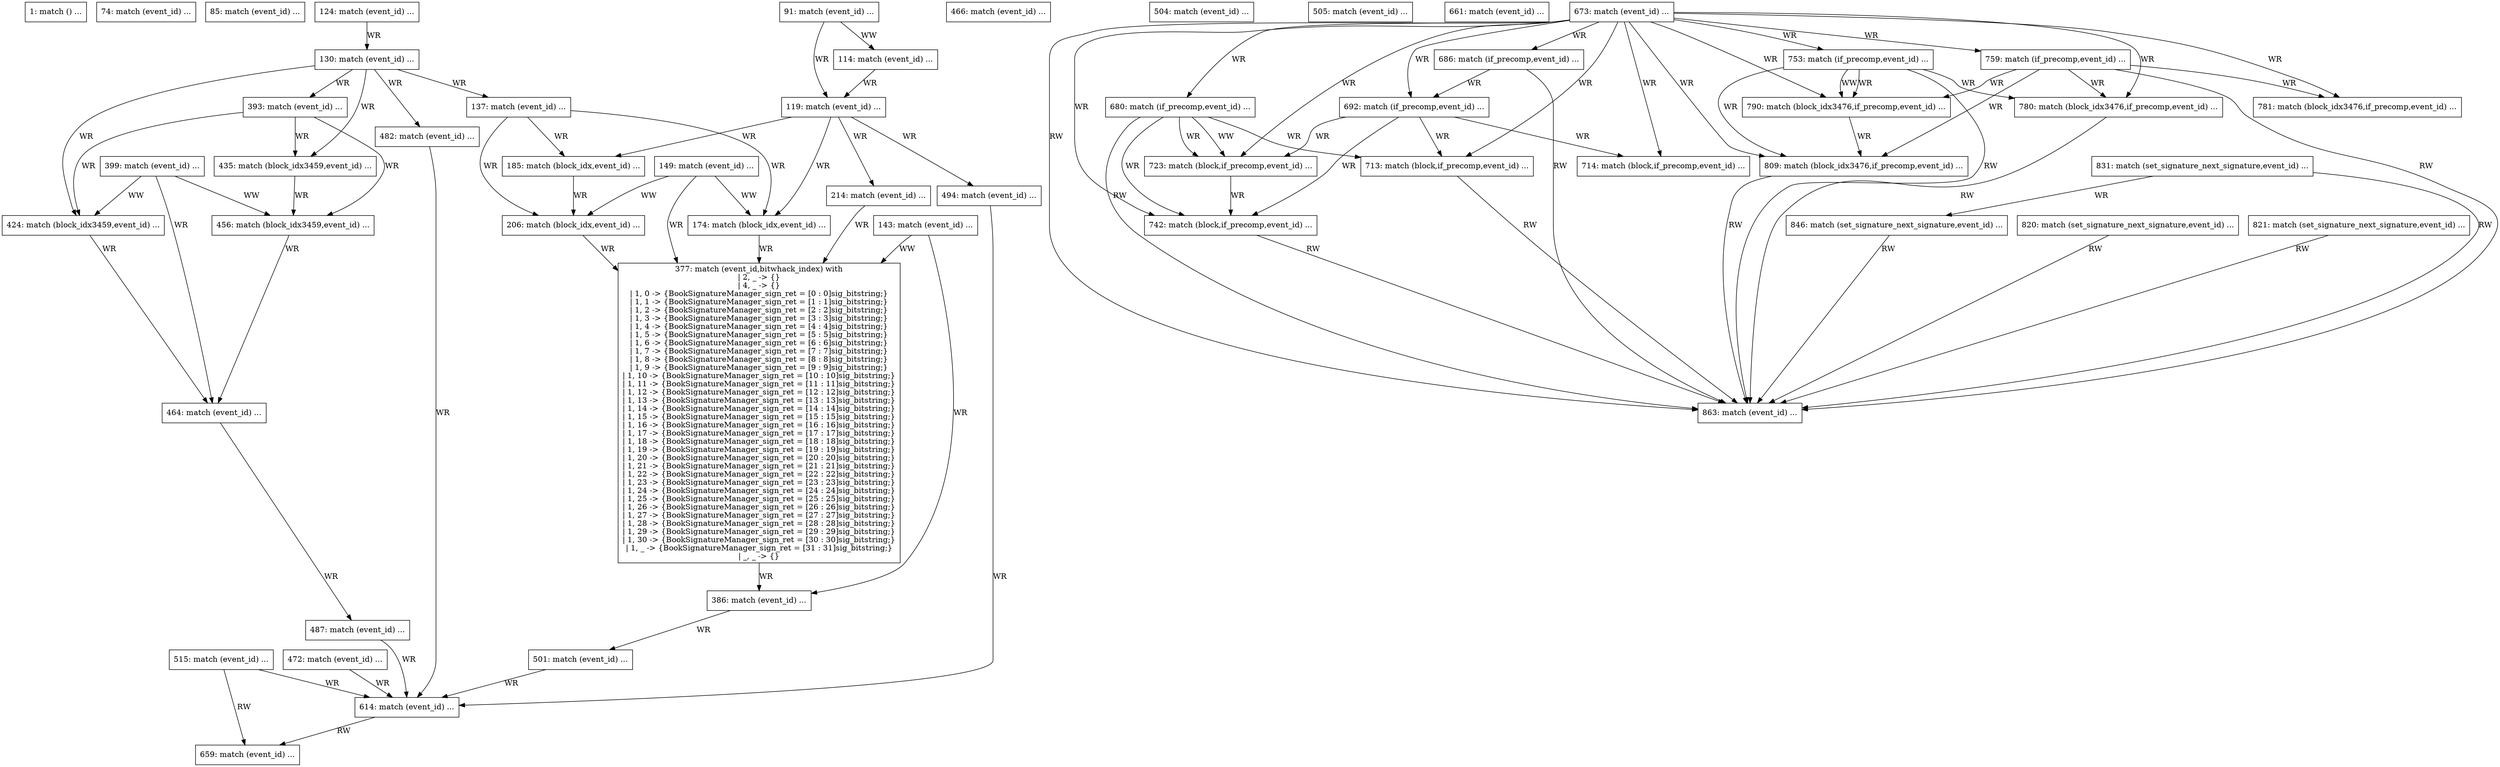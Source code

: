digraph G {
  "1: match () ...
" [shape=box, ];
  "74: match (event_id) ...
" [shape=box, ];
  "85: match (event_id) ...
" [shape=box, ];
  "91: match (event_id) ...
" [shape=box, ];
  "114: match (event_id) ...
" [shape=box, ];
  "119: match (event_id) ...
" [shape=box, ];
  "124: match (event_id) ...
" [shape=box, ];
  "130: match (event_id) ...
" [shape=box, ];
  "137: match (event_id) ...
" [shape=box, ];
  "143: match (event_id) ...
" [shape=box, ];
  "149: match (event_id) ...
" [shape=box, ];
  "174: match (block_idx,event_id) ...
" [shape=box, ];
  "185: match (block_idx,event_id) ...
" [shape=box, ];
  "206: match (block_idx,event_id) ...
" [shape=box, ];
  "214: match (event_id) ...
" [shape=box, ];
  "377: match (event_id,bitwhack_index) with
| 2, _ -> {}
| 4, _ -> {}
| 1, 0 -> {BookSignatureManager_sign_ret = [0 : 0]sig_bitstring;}
| 1, 1 -> {BookSignatureManager_sign_ret = [1 : 1]sig_bitstring;}
| 1, 2 -> {BookSignatureManager_sign_ret = [2 : 2]sig_bitstring;}
| 1, 3 -> {BookSignatureManager_sign_ret = [3 : 3]sig_bitstring;}
| 1, 4 -> {BookSignatureManager_sign_ret = [4 : 4]sig_bitstring;}
| 1, 5 -> {BookSignatureManager_sign_ret = [5 : 5]sig_bitstring;}
| 1, 6 -> {BookSignatureManager_sign_ret = [6 : 6]sig_bitstring;}
| 1, 7 -> {BookSignatureManager_sign_ret = [7 : 7]sig_bitstring;}
| 1, 8 -> {BookSignatureManager_sign_ret = [8 : 8]sig_bitstring;}
| 1, 9 -> {BookSignatureManager_sign_ret = [9 : 9]sig_bitstring;}
| 1, 10 -> {BookSignatureManager_sign_ret = [10 : 10]sig_bitstring;}
| 1, 11 -> {BookSignatureManager_sign_ret = [11 : 11]sig_bitstring;}
| 1, 12 -> {BookSignatureManager_sign_ret = [12 : 12]sig_bitstring;}
| 1, 13 -> {BookSignatureManager_sign_ret = [13 : 13]sig_bitstring;}
| 1, 14 -> {BookSignatureManager_sign_ret = [14 : 14]sig_bitstring;}
| 1, 15 -> {BookSignatureManager_sign_ret = [15 : 15]sig_bitstring;}
| 1, 16 -> {BookSignatureManager_sign_ret = [16 : 16]sig_bitstring;}
| 1, 17 -> {BookSignatureManager_sign_ret = [17 : 17]sig_bitstring;}
| 1, 18 -> {BookSignatureManager_sign_ret = [18 : 18]sig_bitstring;}
| 1, 19 -> {BookSignatureManager_sign_ret = [19 : 19]sig_bitstring;}
| 1, 20 -> {BookSignatureManager_sign_ret = [20 : 20]sig_bitstring;}
| 1, 21 -> {BookSignatureManager_sign_ret = [21 : 21]sig_bitstring;}
| 1, 22 -> {BookSignatureManager_sign_ret = [22 : 22]sig_bitstring;}
| 1, 23 -> {BookSignatureManager_sign_ret = [23 : 23]sig_bitstring;}
| 1, 24 -> {BookSignatureManager_sign_ret = [24 : 24]sig_bitstring;}
| 1, 25 -> {BookSignatureManager_sign_ret = [25 : 25]sig_bitstring;}
| 1, 26 -> {BookSignatureManager_sign_ret = [26 : 26]sig_bitstring;}
| 1, 27 -> {BookSignatureManager_sign_ret = [27 : 27]sig_bitstring;}
| 1, 28 -> {BookSignatureManager_sign_ret = [28 : 28]sig_bitstring;}
| 1, 29 -> {BookSignatureManager_sign_ret = [29 : 29]sig_bitstring;}
| 1, 30 -> {BookSignatureManager_sign_ret = [30 : 30]sig_bitstring;}
| 1, _ -> {BookSignatureManager_sign_ret = [31 : 31]sig_bitstring;}
| _, _ -> {}" [
  shape=box, ];
  "386: match (event_id) ...
" [shape=box, ];
  "393: match (event_id) ...
" [shape=box, ];
  "399: match (event_id) ...
" [shape=box, ];
  "424: match (block_idx3459,event_id) ...
" [shape=box, ];
  "435: match (block_idx3459,event_id) ...
" [shape=box, ];
  "456: match (block_idx3459,event_id) ...
" [shape=box, ];
  "464: match (event_id) ...
" [shape=box, ];
  "466: match (event_id) ...
" [shape=box, ];
  "472: match (event_id) ...
" [shape=box, ];
  "482: match (event_id) ...
" [shape=box, ];
  "487: match (event_id) ...
" [shape=box, ];
  "494: match (event_id) ...
" [shape=box, ];
  "501: match (event_id) ...
" [shape=box, ];
  "504: match (event_id) ...
" [shape=box, ];
  "505: match (event_id) ...
" [shape=box, ];
  "515: match (event_id) ...
" [shape=box, ];
  "614: match (event_id) ...
" [shape=box, ];
  "659: match (event_id) ...
" [shape=box, ];
  "661: match (event_id) ...
" [shape=box, ];
  "673: match (event_id) ...
" [shape=box, ];
  "680: match (if_precomp,event_id) ...
" [shape=box, ];
  "686: match (if_precomp,event_id) ...
" [shape=box, ];
  "692: match (if_precomp,event_id) ...
" [shape=box, ];
  "713: match (block,if_precomp,event_id) ...
" [shape=box, ];
  "714: match (block,if_precomp,event_id) ...
" [shape=box, ];
  "723: match (block,if_precomp,event_id) ...
" [shape=box, ];
  "742: match (block,if_precomp,event_id) ...
" [shape=box, ];
  "753: match (if_precomp,event_id) ...
" [shape=box, ];
  "759: match (if_precomp,event_id) ...
" [shape=box, ];
  "780: match (block_idx3476,if_precomp,event_id) ...
" [shape=box, ];
  "781: match (block_idx3476,if_precomp,event_id) ...
" [shape=box, ];
  "790: match (block_idx3476,if_precomp,event_id) ...
" [shape=box, ];
  "809: match (block_idx3476,if_precomp,event_id) ...
" [shape=box, ];
  "820: match (set_signature_next_signature,event_id) ...
" [shape=box, ];
  "821: match (set_signature_next_signature,event_id) ...
" [shape=box, ];
  "831: match (set_signature_next_signature,event_id) ...
" [shape=box, ];
  "846: match (set_signature_next_signature,event_id) ...
" [shape=box, ];
  "863: match (event_id) ...
" [shape=box, ];
  
  
  "91: match (event_id) ...
" -> "114: match (event_id) ...
" [label="WW", ];
  "91: match (event_id) ...
" -> "119: match (event_id) ...
" [label="WR", ];
  "114: match (event_id) ...
" -> "119: match (event_id) ...
" [label="WR", ];
  "119: match (event_id) ...
" -> "174: match (block_idx,event_id) ...
" [
  label="WR", ];
  "119: match (event_id) ...
" -> "185: match (block_idx,event_id) ...
" [
  label="WR", ];
  "119: match (event_id) ...
" -> "214: match (event_id) ...
" [label="WR", ];
  "119: match (event_id) ...
" -> "494: match (event_id) ...
" [label="WR", ];
  "124: match (event_id) ...
" -> "130: match (event_id) ...
" [label="WR", ];
  "130: match (event_id) ...
" -> "137: match (event_id) ...
" [label="WR", ];
  "130: match (event_id) ...
" -> "393: match (event_id) ...
" [label="WR", ];
  "130: match (event_id) ...
" -> "424: match (block_idx3459,event_id) ...
" [
  label="WR", ];
  "130: match (event_id) ...
" -> "435: match (block_idx3459,event_id) ...
" [
  label="WR", ];
  "130: match (event_id) ...
" -> "482: match (event_id) ...
" [label="WR", ];
  "137: match (event_id) ...
" -> "174: match (block_idx,event_id) ...
" [
  label="WR", ];
  "137: match (event_id) ...
" -> "185: match (block_idx,event_id) ...
" [
  label="WR", ];
  "137: match (event_id) ...
" -> "206: match (block_idx,event_id) ...
" [
  label="WR", ];
  "143: match (event_id) ...
" -> "377: match (event_id,bitwhack_index) with
| 2, _ -> {}
| 4, _ -> {}
| 1, 0 -> {BookSignatureManager_sign_ret = [0 : 0]sig_bitstring;}
| 1, 1 -> {BookSignatureManager_sign_ret = [1 : 1]sig_bitstring;}
| 1, 2 -> {BookSignatureManager_sign_ret = [2 : 2]sig_bitstring;}
| 1, 3 -> {BookSignatureManager_sign_ret = [3 : 3]sig_bitstring;}
| 1, 4 -> {BookSignatureManager_sign_ret = [4 : 4]sig_bitstring;}
| 1, 5 -> {BookSignatureManager_sign_ret = [5 : 5]sig_bitstring;}
| 1, 6 -> {BookSignatureManager_sign_ret = [6 : 6]sig_bitstring;}
| 1, 7 -> {BookSignatureManager_sign_ret = [7 : 7]sig_bitstring;}
| 1, 8 -> {BookSignatureManager_sign_ret = [8 : 8]sig_bitstring;}
| 1, 9 -> {BookSignatureManager_sign_ret = [9 : 9]sig_bitstring;}
| 1, 10 -> {BookSignatureManager_sign_ret = [10 : 10]sig_bitstring;}
| 1, 11 -> {BookSignatureManager_sign_ret = [11 : 11]sig_bitstring;}
| 1, 12 -> {BookSignatureManager_sign_ret = [12 : 12]sig_bitstring;}
| 1, 13 -> {BookSignatureManager_sign_ret = [13 : 13]sig_bitstring;}
| 1, 14 -> {BookSignatureManager_sign_ret = [14 : 14]sig_bitstring;}
| 1, 15 -> {BookSignatureManager_sign_ret = [15 : 15]sig_bitstring;}
| 1, 16 -> {BookSignatureManager_sign_ret = [16 : 16]sig_bitstring;}
| 1, 17 -> {BookSignatureManager_sign_ret = [17 : 17]sig_bitstring;}
| 1, 18 -> {BookSignatureManager_sign_ret = [18 : 18]sig_bitstring;}
| 1, 19 -> {BookSignatureManager_sign_ret = [19 : 19]sig_bitstring;}
| 1, 20 -> {BookSignatureManager_sign_ret = [20 : 20]sig_bitstring;}
| 1, 21 -> {BookSignatureManager_sign_ret = [21 : 21]sig_bitstring;}
| 1, 22 -> {BookSignatureManager_sign_ret = [22 : 22]sig_bitstring;}
| 1, 23 -> {BookSignatureManager_sign_ret = [23 : 23]sig_bitstring;}
| 1, 24 -> {BookSignatureManager_sign_ret = [24 : 24]sig_bitstring;}
| 1, 25 -> {BookSignatureManager_sign_ret = [25 : 25]sig_bitstring;}
| 1, 26 -> {BookSignatureManager_sign_ret = [26 : 26]sig_bitstring;}
| 1, 27 -> {BookSignatureManager_sign_ret = [27 : 27]sig_bitstring;}
| 1, 28 -> {BookSignatureManager_sign_ret = [28 : 28]sig_bitstring;}
| 1, 29 -> {BookSignatureManager_sign_ret = [29 : 29]sig_bitstring;}
| 1, 30 -> {BookSignatureManager_sign_ret = [30 : 30]sig_bitstring;}
| 1, _ -> {BookSignatureManager_sign_ret = [31 : 31]sig_bitstring;}
| _, _ -> {}" [
  label="WW", ];
  "143: match (event_id) ...
" -> "386: match (event_id) ...
" [label="WR", ];
  "149: match (event_id) ...
" -> "174: match (block_idx,event_id) ...
" [
  label="WW", ];
  "149: match (event_id) ...
" -> "206: match (block_idx,event_id) ...
" [
  label="WW", ];
  "149: match (event_id) ...
" -> "377: match (event_id,bitwhack_index) with
| 2, _ -> {}
| 4, _ -> {}
| 1, 0 -> {BookSignatureManager_sign_ret = [0 : 0]sig_bitstring;}
| 1, 1 -> {BookSignatureManager_sign_ret = [1 : 1]sig_bitstring;}
| 1, 2 -> {BookSignatureManager_sign_ret = [2 : 2]sig_bitstring;}
| 1, 3 -> {BookSignatureManager_sign_ret = [3 : 3]sig_bitstring;}
| 1, 4 -> {BookSignatureManager_sign_ret = [4 : 4]sig_bitstring;}
| 1, 5 -> {BookSignatureManager_sign_ret = [5 : 5]sig_bitstring;}
| 1, 6 -> {BookSignatureManager_sign_ret = [6 : 6]sig_bitstring;}
| 1, 7 -> {BookSignatureManager_sign_ret = [7 : 7]sig_bitstring;}
| 1, 8 -> {BookSignatureManager_sign_ret = [8 : 8]sig_bitstring;}
| 1, 9 -> {BookSignatureManager_sign_ret = [9 : 9]sig_bitstring;}
| 1, 10 -> {BookSignatureManager_sign_ret = [10 : 10]sig_bitstring;}
| 1, 11 -> {BookSignatureManager_sign_ret = [11 : 11]sig_bitstring;}
| 1, 12 -> {BookSignatureManager_sign_ret = [12 : 12]sig_bitstring;}
| 1, 13 -> {BookSignatureManager_sign_ret = [13 : 13]sig_bitstring;}
| 1, 14 -> {BookSignatureManager_sign_ret = [14 : 14]sig_bitstring;}
| 1, 15 -> {BookSignatureManager_sign_ret = [15 : 15]sig_bitstring;}
| 1, 16 -> {BookSignatureManager_sign_ret = [16 : 16]sig_bitstring;}
| 1, 17 -> {BookSignatureManager_sign_ret = [17 : 17]sig_bitstring;}
| 1, 18 -> {BookSignatureManager_sign_ret = [18 : 18]sig_bitstring;}
| 1, 19 -> {BookSignatureManager_sign_ret = [19 : 19]sig_bitstring;}
| 1, 20 -> {BookSignatureManager_sign_ret = [20 : 20]sig_bitstring;}
| 1, 21 -> {BookSignatureManager_sign_ret = [21 : 21]sig_bitstring;}
| 1, 22 -> {BookSignatureManager_sign_ret = [22 : 22]sig_bitstring;}
| 1, 23 -> {BookSignatureManager_sign_ret = [23 : 23]sig_bitstring;}
| 1, 24 -> {BookSignatureManager_sign_ret = [24 : 24]sig_bitstring;}
| 1, 25 -> {BookSignatureManager_sign_ret = [25 : 25]sig_bitstring;}
| 1, 26 -> {BookSignatureManager_sign_ret = [26 : 26]sig_bitstring;}
| 1, 27 -> {BookSignatureManager_sign_ret = [27 : 27]sig_bitstring;}
| 1, 28 -> {BookSignatureManager_sign_ret = [28 : 28]sig_bitstring;}
| 1, 29 -> {BookSignatureManager_sign_ret = [29 : 29]sig_bitstring;}
| 1, 30 -> {BookSignatureManager_sign_ret = [30 : 30]sig_bitstring;}
| 1, _ -> {BookSignatureManager_sign_ret = [31 : 31]sig_bitstring;}
| _, _ -> {}" [
  label="WR", ];
  "174: match (block_idx,event_id) ...
" -> "377: match (event_id,bitwhack_index) with
| 2, _ -> {}
| 4, _ -> {}
| 1, 0 -> {BookSignatureManager_sign_ret = [0 : 0]sig_bitstring;}
| 1, 1 -> {BookSignatureManager_sign_ret = [1 : 1]sig_bitstring;}
| 1, 2 -> {BookSignatureManager_sign_ret = [2 : 2]sig_bitstring;}
| 1, 3 -> {BookSignatureManager_sign_ret = [3 : 3]sig_bitstring;}
| 1, 4 -> {BookSignatureManager_sign_ret = [4 : 4]sig_bitstring;}
| 1, 5 -> {BookSignatureManager_sign_ret = [5 : 5]sig_bitstring;}
| 1, 6 -> {BookSignatureManager_sign_ret = [6 : 6]sig_bitstring;}
| 1, 7 -> {BookSignatureManager_sign_ret = [7 : 7]sig_bitstring;}
| 1, 8 -> {BookSignatureManager_sign_ret = [8 : 8]sig_bitstring;}
| 1, 9 -> {BookSignatureManager_sign_ret = [9 : 9]sig_bitstring;}
| 1, 10 -> {BookSignatureManager_sign_ret = [10 : 10]sig_bitstring;}
| 1, 11 -> {BookSignatureManager_sign_ret = [11 : 11]sig_bitstring;}
| 1, 12 -> {BookSignatureManager_sign_ret = [12 : 12]sig_bitstring;}
| 1, 13 -> {BookSignatureManager_sign_ret = [13 : 13]sig_bitstring;}
| 1, 14 -> {BookSignatureManager_sign_ret = [14 : 14]sig_bitstring;}
| 1, 15 -> {BookSignatureManager_sign_ret = [15 : 15]sig_bitstring;}
| 1, 16 -> {BookSignatureManager_sign_ret = [16 : 16]sig_bitstring;}
| 1, 17 -> {BookSignatureManager_sign_ret = [17 : 17]sig_bitstring;}
| 1, 18 -> {BookSignatureManager_sign_ret = [18 : 18]sig_bitstring;}
| 1, 19 -> {BookSignatureManager_sign_ret = [19 : 19]sig_bitstring;}
| 1, 20 -> {BookSignatureManager_sign_ret = [20 : 20]sig_bitstring;}
| 1, 21 -> {BookSignatureManager_sign_ret = [21 : 21]sig_bitstring;}
| 1, 22 -> {BookSignatureManager_sign_ret = [22 : 22]sig_bitstring;}
| 1, 23 -> {BookSignatureManager_sign_ret = [23 : 23]sig_bitstring;}
| 1, 24 -> {BookSignatureManager_sign_ret = [24 : 24]sig_bitstring;}
| 1, 25 -> {BookSignatureManager_sign_ret = [25 : 25]sig_bitstring;}
| 1, 26 -> {BookSignatureManager_sign_ret = [26 : 26]sig_bitstring;}
| 1, 27 -> {BookSignatureManager_sign_ret = [27 : 27]sig_bitstring;}
| 1, 28 -> {BookSignatureManager_sign_ret = [28 : 28]sig_bitstring;}
| 1, 29 -> {BookSignatureManager_sign_ret = [29 : 29]sig_bitstring;}
| 1, 30 -> {BookSignatureManager_sign_ret = [30 : 30]sig_bitstring;}
| 1, _ -> {BookSignatureManager_sign_ret = [31 : 31]sig_bitstring;}
| _, _ -> {}" [
  label="WR", ];
  "185: match (block_idx,event_id) ...
" -> "206: match (block_idx,event_id) ...
" [
  label="WR", ];
  "206: match (block_idx,event_id) ...
" -> "377: match (event_id,bitwhack_index) with
| 2, _ -> {}
| 4, _ -> {}
| 1, 0 -> {BookSignatureManager_sign_ret = [0 : 0]sig_bitstring;}
| 1, 1 -> {BookSignatureManager_sign_ret = [1 : 1]sig_bitstring;}
| 1, 2 -> {BookSignatureManager_sign_ret = [2 : 2]sig_bitstring;}
| 1, 3 -> {BookSignatureManager_sign_ret = [3 : 3]sig_bitstring;}
| 1, 4 -> {BookSignatureManager_sign_ret = [4 : 4]sig_bitstring;}
| 1, 5 -> {BookSignatureManager_sign_ret = [5 : 5]sig_bitstring;}
| 1, 6 -> {BookSignatureManager_sign_ret = [6 : 6]sig_bitstring;}
| 1, 7 -> {BookSignatureManager_sign_ret = [7 : 7]sig_bitstring;}
| 1, 8 -> {BookSignatureManager_sign_ret = [8 : 8]sig_bitstring;}
| 1, 9 -> {BookSignatureManager_sign_ret = [9 : 9]sig_bitstring;}
| 1, 10 -> {BookSignatureManager_sign_ret = [10 : 10]sig_bitstring;}
| 1, 11 -> {BookSignatureManager_sign_ret = [11 : 11]sig_bitstring;}
| 1, 12 -> {BookSignatureManager_sign_ret = [12 : 12]sig_bitstring;}
| 1, 13 -> {BookSignatureManager_sign_ret = [13 : 13]sig_bitstring;}
| 1, 14 -> {BookSignatureManager_sign_ret = [14 : 14]sig_bitstring;}
| 1, 15 -> {BookSignatureManager_sign_ret = [15 : 15]sig_bitstring;}
| 1, 16 -> {BookSignatureManager_sign_ret = [16 : 16]sig_bitstring;}
| 1, 17 -> {BookSignatureManager_sign_ret = [17 : 17]sig_bitstring;}
| 1, 18 -> {BookSignatureManager_sign_ret = [18 : 18]sig_bitstring;}
| 1, 19 -> {BookSignatureManager_sign_ret = [19 : 19]sig_bitstring;}
| 1, 20 -> {BookSignatureManager_sign_ret = [20 : 20]sig_bitstring;}
| 1, 21 -> {BookSignatureManager_sign_ret = [21 : 21]sig_bitstring;}
| 1, 22 -> {BookSignatureManager_sign_ret = [22 : 22]sig_bitstring;}
| 1, 23 -> {BookSignatureManager_sign_ret = [23 : 23]sig_bitstring;}
| 1, 24 -> {BookSignatureManager_sign_ret = [24 : 24]sig_bitstring;}
| 1, 25 -> {BookSignatureManager_sign_ret = [25 : 25]sig_bitstring;}
| 1, 26 -> {BookSignatureManager_sign_ret = [26 : 26]sig_bitstring;}
| 1, 27 -> {BookSignatureManager_sign_ret = [27 : 27]sig_bitstring;}
| 1, 28 -> {BookSignatureManager_sign_ret = [28 : 28]sig_bitstring;}
| 1, 29 -> {BookSignatureManager_sign_ret = [29 : 29]sig_bitstring;}
| 1, 30 -> {BookSignatureManager_sign_ret = [30 : 30]sig_bitstring;}
| 1, _ -> {BookSignatureManager_sign_ret = [31 : 31]sig_bitstring;}
| _, _ -> {}" [
  label="WR", ];
  "214: match (event_id) ...
" -> "377: match (event_id,bitwhack_index) with
| 2, _ -> {}
| 4, _ -> {}
| 1, 0 -> {BookSignatureManager_sign_ret = [0 : 0]sig_bitstring;}
| 1, 1 -> {BookSignatureManager_sign_ret = [1 : 1]sig_bitstring;}
| 1, 2 -> {BookSignatureManager_sign_ret = [2 : 2]sig_bitstring;}
| 1, 3 -> {BookSignatureManager_sign_ret = [3 : 3]sig_bitstring;}
| 1, 4 -> {BookSignatureManager_sign_ret = [4 : 4]sig_bitstring;}
| 1, 5 -> {BookSignatureManager_sign_ret = [5 : 5]sig_bitstring;}
| 1, 6 -> {BookSignatureManager_sign_ret = [6 : 6]sig_bitstring;}
| 1, 7 -> {BookSignatureManager_sign_ret = [7 : 7]sig_bitstring;}
| 1, 8 -> {BookSignatureManager_sign_ret = [8 : 8]sig_bitstring;}
| 1, 9 -> {BookSignatureManager_sign_ret = [9 : 9]sig_bitstring;}
| 1, 10 -> {BookSignatureManager_sign_ret = [10 : 10]sig_bitstring;}
| 1, 11 -> {BookSignatureManager_sign_ret = [11 : 11]sig_bitstring;}
| 1, 12 -> {BookSignatureManager_sign_ret = [12 : 12]sig_bitstring;}
| 1, 13 -> {BookSignatureManager_sign_ret = [13 : 13]sig_bitstring;}
| 1, 14 -> {BookSignatureManager_sign_ret = [14 : 14]sig_bitstring;}
| 1, 15 -> {BookSignatureManager_sign_ret = [15 : 15]sig_bitstring;}
| 1, 16 -> {BookSignatureManager_sign_ret = [16 : 16]sig_bitstring;}
| 1, 17 -> {BookSignatureManager_sign_ret = [17 : 17]sig_bitstring;}
| 1, 18 -> {BookSignatureManager_sign_ret = [18 : 18]sig_bitstring;}
| 1, 19 -> {BookSignatureManager_sign_ret = [19 : 19]sig_bitstring;}
| 1, 20 -> {BookSignatureManager_sign_ret = [20 : 20]sig_bitstring;}
| 1, 21 -> {BookSignatureManager_sign_ret = [21 : 21]sig_bitstring;}
| 1, 22 -> {BookSignatureManager_sign_ret = [22 : 22]sig_bitstring;}
| 1, 23 -> {BookSignatureManager_sign_ret = [23 : 23]sig_bitstring;}
| 1, 24 -> {BookSignatureManager_sign_ret = [24 : 24]sig_bitstring;}
| 1, 25 -> {BookSignatureManager_sign_ret = [25 : 25]sig_bitstring;}
| 1, 26 -> {BookSignatureManager_sign_ret = [26 : 26]sig_bitstring;}
| 1, 27 -> {BookSignatureManager_sign_ret = [27 : 27]sig_bitstring;}
| 1, 28 -> {BookSignatureManager_sign_ret = [28 : 28]sig_bitstring;}
| 1, 29 -> {BookSignatureManager_sign_ret = [29 : 29]sig_bitstring;}
| 1, 30 -> {BookSignatureManager_sign_ret = [30 : 30]sig_bitstring;}
| 1, _ -> {BookSignatureManager_sign_ret = [31 : 31]sig_bitstring;}
| _, _ -> {}" [
  label="WR", ];
  "377: match (event_id,bitwhack_index) with
| 2, _ -> {}
| 4, _ -> {}
| 1, 0 -> {BookSignatureManager_sign_ret = [0 : 0]sig_bitstring;}
| 1, 1 -> {BookSignatureManager_sign_ret = [1 : 1]sig_bitstring;}
| 1, 2 -> {BookSignatureManager_sign_ret = [2 : 2]sig_bitstring;}
| 1, 3 -> {BookSignatureManager_sign_ret = [3 : 3]sig_bitstring;}
| 1, 4 -> {BookSignatureManager_sign_ret = [4 : 4]sig_bitstring;}
| 1, 5 -> {BookSignatureManager_sign_ret = [5 : 5]sig_bitstring;}
| 1, 6 -> {BookSignatureManager_sign_ret = [6 : 6]sig_bitstring;}
| 1, 7 -> {BookSignatureManager_sign_ret = [7 : 7]sig_bitstring;}
| 1, 8 -> {BookSignatureManager_sign_ret = [8 : 8]sig_bitstring;}
| 1, 9 -> {BookSignatureManager_sign_ret = [9 : 9]sig_bitstring;}
| 1, 10 -> {BookSignatureManager_sign_ret = [10 : 10]sig_bitstring;}
| 1, 11 -> {BookSignatureManager_sign_ret = [11 : 11]sig_bitstring;}
| 1, 12 -> {BookSignatureManager_sign_ret = [12 : 12]sig_bitstring;}
| 1, 13 -> {BookSignatureManager_sign_ret = [13 : 13]sig_bitstring;}
| 1, 14 -> {BookSignatureManager_sign_ret = [14 : 14]sig_bitstring;}
| 1, 15 -> {BookSignatureManager_sign_ret = [15 : 15]sig_bitstring;}
| 1, 16 -> {BookSignatureManager_sign_ret = [16 : 16]sig_bitstring;}
| 1, 17 -> {BookSignatureManager_sign_ret = [17 : 17]sig_bitstring;}
| 1, 18 -> {BookSignatureManager_sign_ret = [18 : 18]sig_bitstring;}
| 1, 19 -> {BookSignatureManager_sign_ret = [19 : 19]sig_bitstring;}
| 1, 20 -> {BookSignatureManager_sign_ret = [20 : 20]sig_bitstring;}
| 1, 21 -> {BookSignatureManager_sign_ret = [21 : 21]sig_bitstring;}
| 1, 22 -> {BookSignatureManager_sign_ret = [22 : 22]sig_bitstring;}
| 1, 23 -> {BookSignatureManager_sign_ret = [23 : 23]sig_bitstring;}
| 1, 24 -> {BookSignatureManager_sign_ret = [24 : 24]sig_bitstring;}
| 1, 25 -> {BookSignatureManager_sign_ret = [25 : 25]sig_bitstring;}
| 1, 26 -> {BookSignatureManager_sign_ret = [26 : 26]sig_bitstring;}
| 1, 27 -> {BookSignatureManager_sign_ret = [27 : 27]sig_bitstring;}
| 1, 28 -> {BookSignatureManager_sign_ret = [28 : 28]sig_bitstring;}
| 1, 29 -> {BookSignatureManager_sign_ret = [29 : 29]sig_bitstring;}
| 1, 30 -> {BookSignatureManager_sign_ret = [30 : 30]sig_bitstring;}
| 1, _ -> {BookSignatureManager_sign_ret = [31 : 31]sig_bitstring;}
| _, _ -> {}" -> "386: match (event_id) ...
" [
  label="WR", ];
  "386: match (event_id) ...
" -> "501: match (event_id) ...
" [label="WR", ];
  "393: match (event_id) ...
" -> "424: match (block_idx3459,event_id) ...
" [
  label="WR", ];
  "393: match (event_id) ...
" -> "435: match (block_idx3459,event_id) ...
" [
  label="WR", ];
  "393: match (event_id) ...
" -> "456: match (block_idx3459,event_id) ...
" [
  label="WR", ];
  "399: match (event_id) ...
" -> "424: match (block_idx3459,event_id) ...
" [
  label="WW", ];
  "399: match (event_id) ...
" -> "456: match (block_idx3459,event_id) ...
" [
  label="WW", ];
  "399: match (event_id) ...
" -> "464: match (event_id) ...
" [label="WR", ];
  "424: match (block_idx3459,event_id) ...
" -> "464: match (event_id) ...
" [
  label="WR", ];
  "435: match (block_idx3459,event_id) ...
" -> "456: match (block_idx3459,event_id) ...
" [
  label="WR", ];
  "456: match (block_idx3459,event_id) ...
" -> "464: match (event_id) ...
" [
  label="WR", ];
  "464: match (event_id) ...
" -> "487: match (event_id) ...
" [label="WR", ];
  "472: match (event_id) ...
" -> "614: match (event_id) ...
" [label="WR", ];
  "482: match (event_id) ...
" -> "614: match (event_id) ...
" [label="WR", ];
  "487: match (event_id) ...
" -> "614: match (event_id) ...
" [label="WR", ];
  "494: match (event_id) ...
" -> "614: match (event_id) ...
" [label="WR", ];
  "501: match (event_id) ...
" -> "614: match (event_id) ...
" [label="WR", ];
  "515: match (event_id) ...
" -> "614: match (event_id) ...
" [label="WR", ];
  "515: match (event_id) ...
" -> "659: match (event_id) ...
" [label="RW", ];
  "614: match (event_id) ...
" -> "659: match (event_id) ...
" [label="RW", ];
  "673: match (event_id) ...
" -> "680: match (if_precomp,event_id) ...
" [
  label="WR", ];
  "673: match (event_id) ...
" -> "686: match (if_precomp,event_id) ...
" [
  label="WR", ];
  "673: match (event_id) ...
" -> "692: match (if_precomp,event_id) ...
" [
  label="WR", ];
  "673: match (event_id) ...
" -> "713: match (block,if_precomp,event_id) ...
" [
  label="WR", ];
  "673: match (event_id) ...
" -> "714: match (block,if_precomp,event_id) ...
" [
  label="WR", ];
  "673: match (event_id) ...
" -> "723: match (block,if_precomp,event_id) ...
" [
  label="WR", ];
  "673: match (event_id) ...
" -> "742: match (block,if_precomp,event_id) ...
" [
  label="WR", ];
  "673: match (event_id) ...
" -> "753: match (if_precomp,event_id) ...
" [
  label="WR", ];
  "673: match (event_id) ...
" -> "759: match (if_precomp,event_id) ...
" [
  label="WR", ];
  "673: match (event_id) ...
" -> "780: match (block_idx3476,if_precomp,event_id) ...
" [
  label="WR", ];
  "673: match (event_id) ...
" -> "781: match (block_idx3476,if_precomp,event_id) ...
" [
  label="WR", ];
  "673: match (event_id) ...
" -> "790: match (block_idx3476,if_precomp,event_id) ...
" [
  label="WR", ];
  "673: match (event_id) ...
" -> "809: match (block_idx3476,if_precomp,event_id) ...
" [
  label="WR", ];
  "673: match (event_id) ...
" -> "863: match (event_id) ...
" [label="RW", ];
  "680: match (if_precomp,event_id) ...
" -> "713: match (block,if_precomp,event_id) ...
" [
  label="WR", ];
  "680: match (if_precomp,event_id) ...
" -> "723: match (block,if_precomp,event_id) ...
" [
  label="WW", ];
  "680: match (if_precomp,event_id) ...
" -> "723: match (block,if_precomp,event_id) ...
" [
  label="WR", ];
  "680: match (if_precomp,event_id) ...
" -> "742: match (block,if_precomp,event_id) ...
" [
  label="WR", ];
  "680: match (if_precomp,event_id) ...
" -> "863: match (event_id) ...
" [
  label="RW", ];
  "686: match (if_precomp,event_id) ...
" -> "692: match (if_precomp,event_id) ...
" [
  label="WR", ];
  "686: match (if_precomp,event_id) ...
" -> "863: match (event_id) ...
" [
  label="RW", ];
  "692: match (if_precomp,event_id) ...
" -> "713: match (block,if_precomp,event_id) ...
" [
  label="WR", ];
  "692: match (if_precomp,event_id) ...
" -> "714: match (block,if_precomp,event_id) ...
" [
  label="WR", ];
  "692: match (if_precomp,event_id) ...
" -> "723: match (block,if_precomp,event_id) ...
" [
  label="WR", ];
  "692: match (if_precomp,event_id) ...
" -> "742: match (block,if_precomp,event_id) ...
" [
  label="WR", ];
  "713: match (block,if_precomp,event_id) ...
" -> "863: match (event_id) ...
" [
  label="RW", ];
  "723: match (block,if_precomp,event_id) ...
" -> "742: match (block,if_precomp,event_id) ...
" [
  label="WR", ];
  "742: match (block,if_precomp,event_id) ...
" -> "863: match (event_id) ...
" [
  label="RW", ];
  "753: match (if_precomp,event_id) ...
" -> "780: match (block_idx3476,if_precomp,event_id) ...
" [
  label="WR", ];
  "753: match (if_precomp,event_id) ...
" -> "790: match (block_idx3476,if_precomp,event_id) ...
" [
  label="WW", ];
  "753: match (if_precomp,event_id) ...
" -> "790: match (block_idx3476,if_precomp,event_id) ...
" [
  label="WR", ];
  "753: match (if_precomp,event_id) ...
" -> "809: match (block_idx3476,if_precomp,event_id) ...
" [
  label="WR", ];
  "753: match (if_precomp,event_id) ...
" -> "863: match (event_id) ...
" [
  label="RW", ];
  "759: match (if_precomp,event_id) ...
" -> "780: match (block_idx3476,if_precomp,event_id) ...
" [
  label="WR", ];
  "759: match (if_precomp,event_id) ...
" -> "781: match (block_idx3476,if_precomp,event_id) ...
" [
  label="WR", ];
  "759: match (if_precomp,event_id) ...
" -> "790: match (block_idx3476,if_precomp,event_id) ...
" [
  label="WR", ];
  "759: match (if_precomp,event_id) ...
" -> "809: match (block_idx3476,if_precomp,event_id) ...
" [
  label="WR", ];
  "759: match (if_precomp,event_id) ...
" -> "863: match (event_id) ...
" [
  label="RW", ];
  "780: match (block_idx3476,if_precomp,event_id) ...
" -> "863: match (event_id) ...
" [
  label="RW", ];
  "790: match (block_idx3476,if_precomp,event_id) ...
" -> "809: match (block_idx3476,if_precomp,event_id) ...
" [
  label="WR", ];
  "809: match (block_idx3476,if_precomp,event_id) ...
" -> "863: match (event_id) ...
" [
  label="RW", ];
  "820: match (set_signature_next_signature,event_id) ...
" -> "863: match (event_id) ...
" [
  label="RW", ];
  "821: match (set_signature_next_signature,event_id) ...
" -> "863: match (event_id) ...
" [
  label="RW", ];
  "831: match (set_signature_next_signature,event_id) ...
" -> "846: match (set_signature_next_signature,event_id) ...
" [
  label="WR", ];
  "831: match (set_signature_next_signature,event_id) ...
" -> "863: match (event_id) ...
" [
  label="RW", ];
  "846: match (set_signature_next_signature,event_id) ...
" -> "863: match (event_id) ...
" [
  label="RW", ];
  
  }